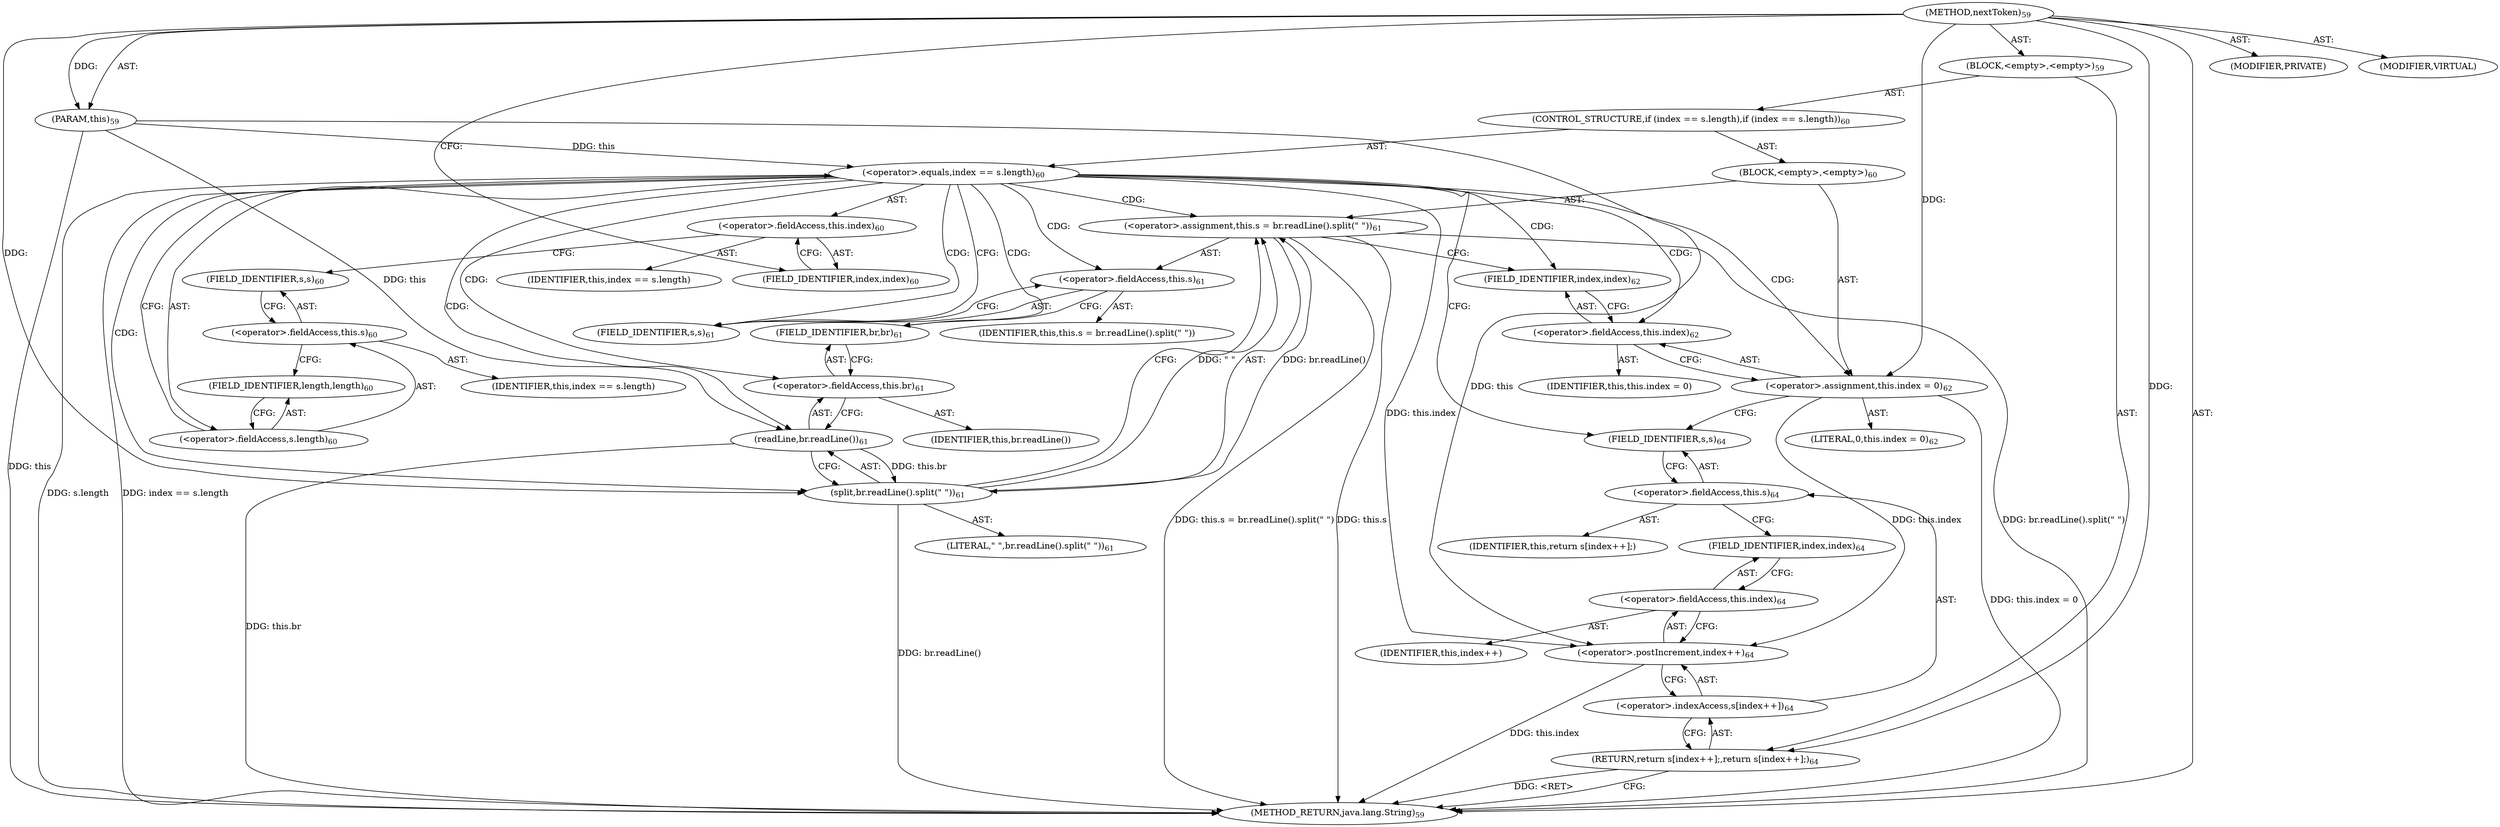 digraph "nextToken" {  
"248" [label = <(METHOD,nextToken)<SUB>59</SUB>> ]
"249" [label = <(PARAM,this)<SUB>59</SUB>> ]
"250" [label = <(BLOCK,&lt;empty&gt;,&lt;empty&gt;)<SUB>59</SUB>> ]
"251" [label = <(CONTROL_STRUCTURE,if (index == s.length),if (index == s.length))<SUB>60</SUB>> ]
"252" [label = <(&lt;operator&gt;.equals,index == s.length)<SUB>60</SUB>> ]
"253" [label = <(&lt;operator&gt;.fieldAccess,this.index)<SUB>60</SUB>> ]
"254" [label = <(IDENTIFIER,this,index == s.length)> ]
"255" [label = <(FIELD_IDENTIFIER,index,index)<SUB>60</SUB>> ]
"256" [label = <(&lt;operator&gt;.fieldAccess,s.length)<SUB>60</SUB>> ]
"257" [label = <(&lt;operator&gt;.fieldAccess,this.s)<SUB>60</SUB>> ]
"258" [label = <(IDENTIFIER,this,index == s.length)> ]
"259" [label = <(FIELD_IDENTIFIER,s,s)<SUB>60</SUB>> ]
"260" [label = <(FIELD_IDENTIFIER,length,length)<SUB>60</SUB>> ]
"261" [label = <(BLOCK,&lt;empty&gt;,&lt;empty&gt;)<SUB>60</SUB>> ]
"262" [label = <(&lt;operator&gt;.assignment,this.s = br.readLine().split(&quot; &quot;))<SUB>61</SUB>> ]
"263" [label = <(&lt;operator&gt;.fieldAccess,this.s)<SUB>61</SUB>> ]
"264" [label = <(IDENTIFIER,this,this.s = br.readLine().split(&quot; &quot;))> ]
"265" [label = <(FIELD_IDENTIFIER,s,s)<SUB>61</SUB>> ]
"266" [label = <(split,br.readLine().split(&quot; &quot;))<SUB>61</SUB>> ]
"267" [label = <(readLine,br.readLine())<SUB>61</SUB>> ]
"268" [label = <(&lt;operator&gt;.fieldAccess,this.br)<SUB>61</SUB>> ]
"269" [label = <(IDENTIFIER,this,br.readLine())> ]
"270" [label = <(FIELD_IDENTIFIER,br,br)<SUB>61</SUB>> ]
"271" [label = <(LITERAL,&quot; &quot;,br.readLine().split(&quot; &quot;))<SUB>61</SUB>> ]
"272" [label = <(&lt;operator&gt;.assignment,this.index = 0)<SUB>62</SUB>> ]
"273" [label = <(&lt;operator&gt;.fieldAccess,this.index)<SUB>62</SUB>> ]
"274" [label = <(IDENTIFIER,this,this.index = 0)> ]
"275" [label = <(FIELD_IDENTIFIER,index,index)<SUB>62</SUB>> ]
"276" [label = <(LITERAL,0,this.index = 0)<SUB>62</SUB>> ]
"277" [label = <(RETURN,return s[index++];,return s[index++];)<SUB>64</SUB>> ]
"278" [label = <(&lt;operator&gt;.indexAccess,s[index++])<SUB>64</SUB>> ]
"279" [label = <(&lt;operator&gt;.fieldAccess,this.s)<SUB>64</SUB>> ]
"280" [label = <(IDENTIFIER,this,return s[index++];)> ]
"281" [label = <(FIELD_IDENTIFIER,s,s)<SUB>64</SUB>> ]
"282" [label = <(&lt;operator&gt;.postIncrement,index++)<SUB>64</SUB>> ]
"283" [label = <(&lt;operator&gt;.fieldAccess,this.index)<SUB>64</SUB>> ]
"284" [label = <(IDENTIFIER,this,index++)> ]
"285" [label = <(FIELD_IDENTIFIER,index,index)<SUB>64</SUB>> ]
"286" [label = <(MODIFIER,PRIVATE)> ]
"287" [label = <(MODIFIER,VIRTUAL)> ]
"288" [label = <(METHOD_RETURN,java.lang.String)<SUB>59</SUB>> ]
  "248" -> "249"  [ label = "AST: "] 
  "248" -> "250"  [ label = "AST: "] 
  "248" -> "286"  [ label = "AST: "] 
  "248" -> "287"  [ label = "AST: "] 
  "248" -> "288"  [ label = "AST: "] 
  "250" -> "251"  [ label = "AST: "] 
  "250" -> "277"  [ label = "AST: "] 
  "251" -> "252"  [ label = "AST: "] 
  "251" -> "261"  [ label = "AST: "] 
  "252" -> "253"  [ label = "AST: "] 
  "252" -> "256"  [ label = "AST: "] 
  "253" -> "254"  [ label = "AST: "] 
  "253" -> "255"  [ label = "AST: "] 
  "256" -> "257"  [ label = "AST: "] 
  "256" -> "260"  [ label = "AST: "] 
  "257" -> "258"  [ label = "AST: "] 
  "257" -> "259"  [ label = "AST: "] 
  "261" -> "262"  [ label = "AST: "] 
  "261" -> "272"  [ label = "AST: "] 
  "262" -> "263"  [ label = "AST: "] 
  "262" -> "266"  [ label = "AST: "] 
  "263" -> "264"  [ label = "AST: "] 
  "263" -> "265"  [ label = "AST: "] 
  "266" -> "267"  [ label = "AST: "] 
  "266" -> "271"  [ label = "AST: "] 
  "267" -> "268"  [ label = "AST: "] 
  "268" -> "269"  [ label = "AST: "] 
  "268" -> "270"  [ label = "AST: "] 
  "272" -> "273"  [ label = "AST: "] 
  "272" -> "276"  [ label = "AST: "] 
  "273" -> "274"  [ label = "AST: "] 
  "273" -> "275"  [ label = "AST: "] 
  "277" -> "278"  [ label = "AST: "] 
  "278" -> "279"  [ label = "AST: "] 
  "278" -> "282"  [ label = "AST: "] 
  "279" -> "280"  [ label = "AST: "] 
  "279" -> "281"  [ label = "AST: "] 
  "282" -> "283"  [ label = "AST: "] 
  "283" -> "284"  [ label = "AST: "] 
  "283" -> "285"  [ label = "AST: "] 
  "277" -> "288"  [ label = "CFG: "] 
  "252" -> "265"  [ label = "CFG: "] 
  "252" -> "281"  [ label = "CFG: "] 
  "278" -> "277"  [ label = "CFG: "] 
  "253" -> "259"  [ label = "CFG: "] 
  "256" -> "252"  [ label = "CFG: "] 
  "262" -> "275"  [ label = "CFG: "] 
  "272" -> "281"  [ label = "CFG: "] 
  "279" -> "285"  [ label = "CFG: "] 
  "282" -> "278"  [ label = "CFG: "] 
  "255" -> "253"  [ label = "CFG: "] 
  "257" -> "260"  [ label = "CFG: "] 
  "260" -> "256"  [ label = "CFG: "] 
  "263" -> "270"  [ label = "CFG: "] 
  "266" -> "262"  [ label = "CFG: "] 
  "273" -> "272"  [ label = "CFG: "] 
  "281" -> "279"  [ label = "CFG: "] 
  "283" -> "282"  [ label = "CFG: "] 
  "259" -> "257"  [ label = "CFG: "] 
  "265" -> "263"  [ label = "CFG: "] 
  "267" -> "266"  [ label = "CFG: "] 
  "275" -> "273"  [ label = "CFG: "] 
  "285" -> "283"  [ label = "CFG: "] 
  "268" -> "267"  [ label = "CFG: "] 
  "270" -> "268"  [ label = "CFG: "] 
  "248" -> "255"  [ label = "CFG: "] 
  "277" -> "288"  [ label = "DDG: &lt;RET&gt;"] 
  "249" -> "288"  [ label = "DDG: this"] 
  "252" -> "288"  [ label = "DDG: s.length"] 
  "252" -> "288"  [ label = "DDG: index == s.length"] 
  "262" -> "288"  [ label = "DDG: this.s"] 
  "267" -> "288"  [ label = "DDG: this.br"] 
  "266" -> "288"  [ label = "DDG: br.readLine()"] 
  "262" -> "288"  [ label = "DDG: br.readLine().split(&quot; &quot;)"] 
  "262" -> "288"  [ label = "DDG: this.s = br.readLine().split(&quot; &quot;)"] 
  "272" -> "288"  [ label = "DDG: this.index = 0"] 
  "282" -> "288"  [ label = "DDG: this.index"] 
  "248" -> "249"  [ label = "DDG: "] 
  "248" -> "277"  [ label = "DDG: "] 
  "249" -> "252"  [ label = "DDG: this"] 
  "266" -> "262"  [ label = "DDG: br.readLine()"] 
  "266" -> "262"  [ label = "DDG: &quot; &quot;"] 
  "248" -> "272"  [ label = "DDG: "] 
  "249" -> "282"  [ label = "DDG: this"] 
  "252" -> "282"  [ label = "DDG: this.index"] 
  "272" -> "282"  [ label = "DDG: this.index"] 
  "267" -> "266"  [ label = "DDG: this.br"] 
  "248" -> "266"  [ label = "DDG: "] 
  "249" -> "267"  [ label = "DDG: this"] 
  "252" -> "263"  [ label = "CDG: "] 
  "252" -> "262"  [ label = "CDG: "] 
  "252" -> "265"  [ label = "CDG: "] 
  "252" -> "267"  [ label = "CDG: "] 
  "252" -> "270"  [ label = "CDG: "] 
  "252" -> "273"  [ label = "CDG: "] 
  "252" -> "268"  [ label = "CDG: "] 
  "252" -> "272"  [ label = "CDG: "] 
  "252" -> "275"  [ label = "CDG: "] 
  "252" -> "266"  [ label = "CDG: "] 
}
